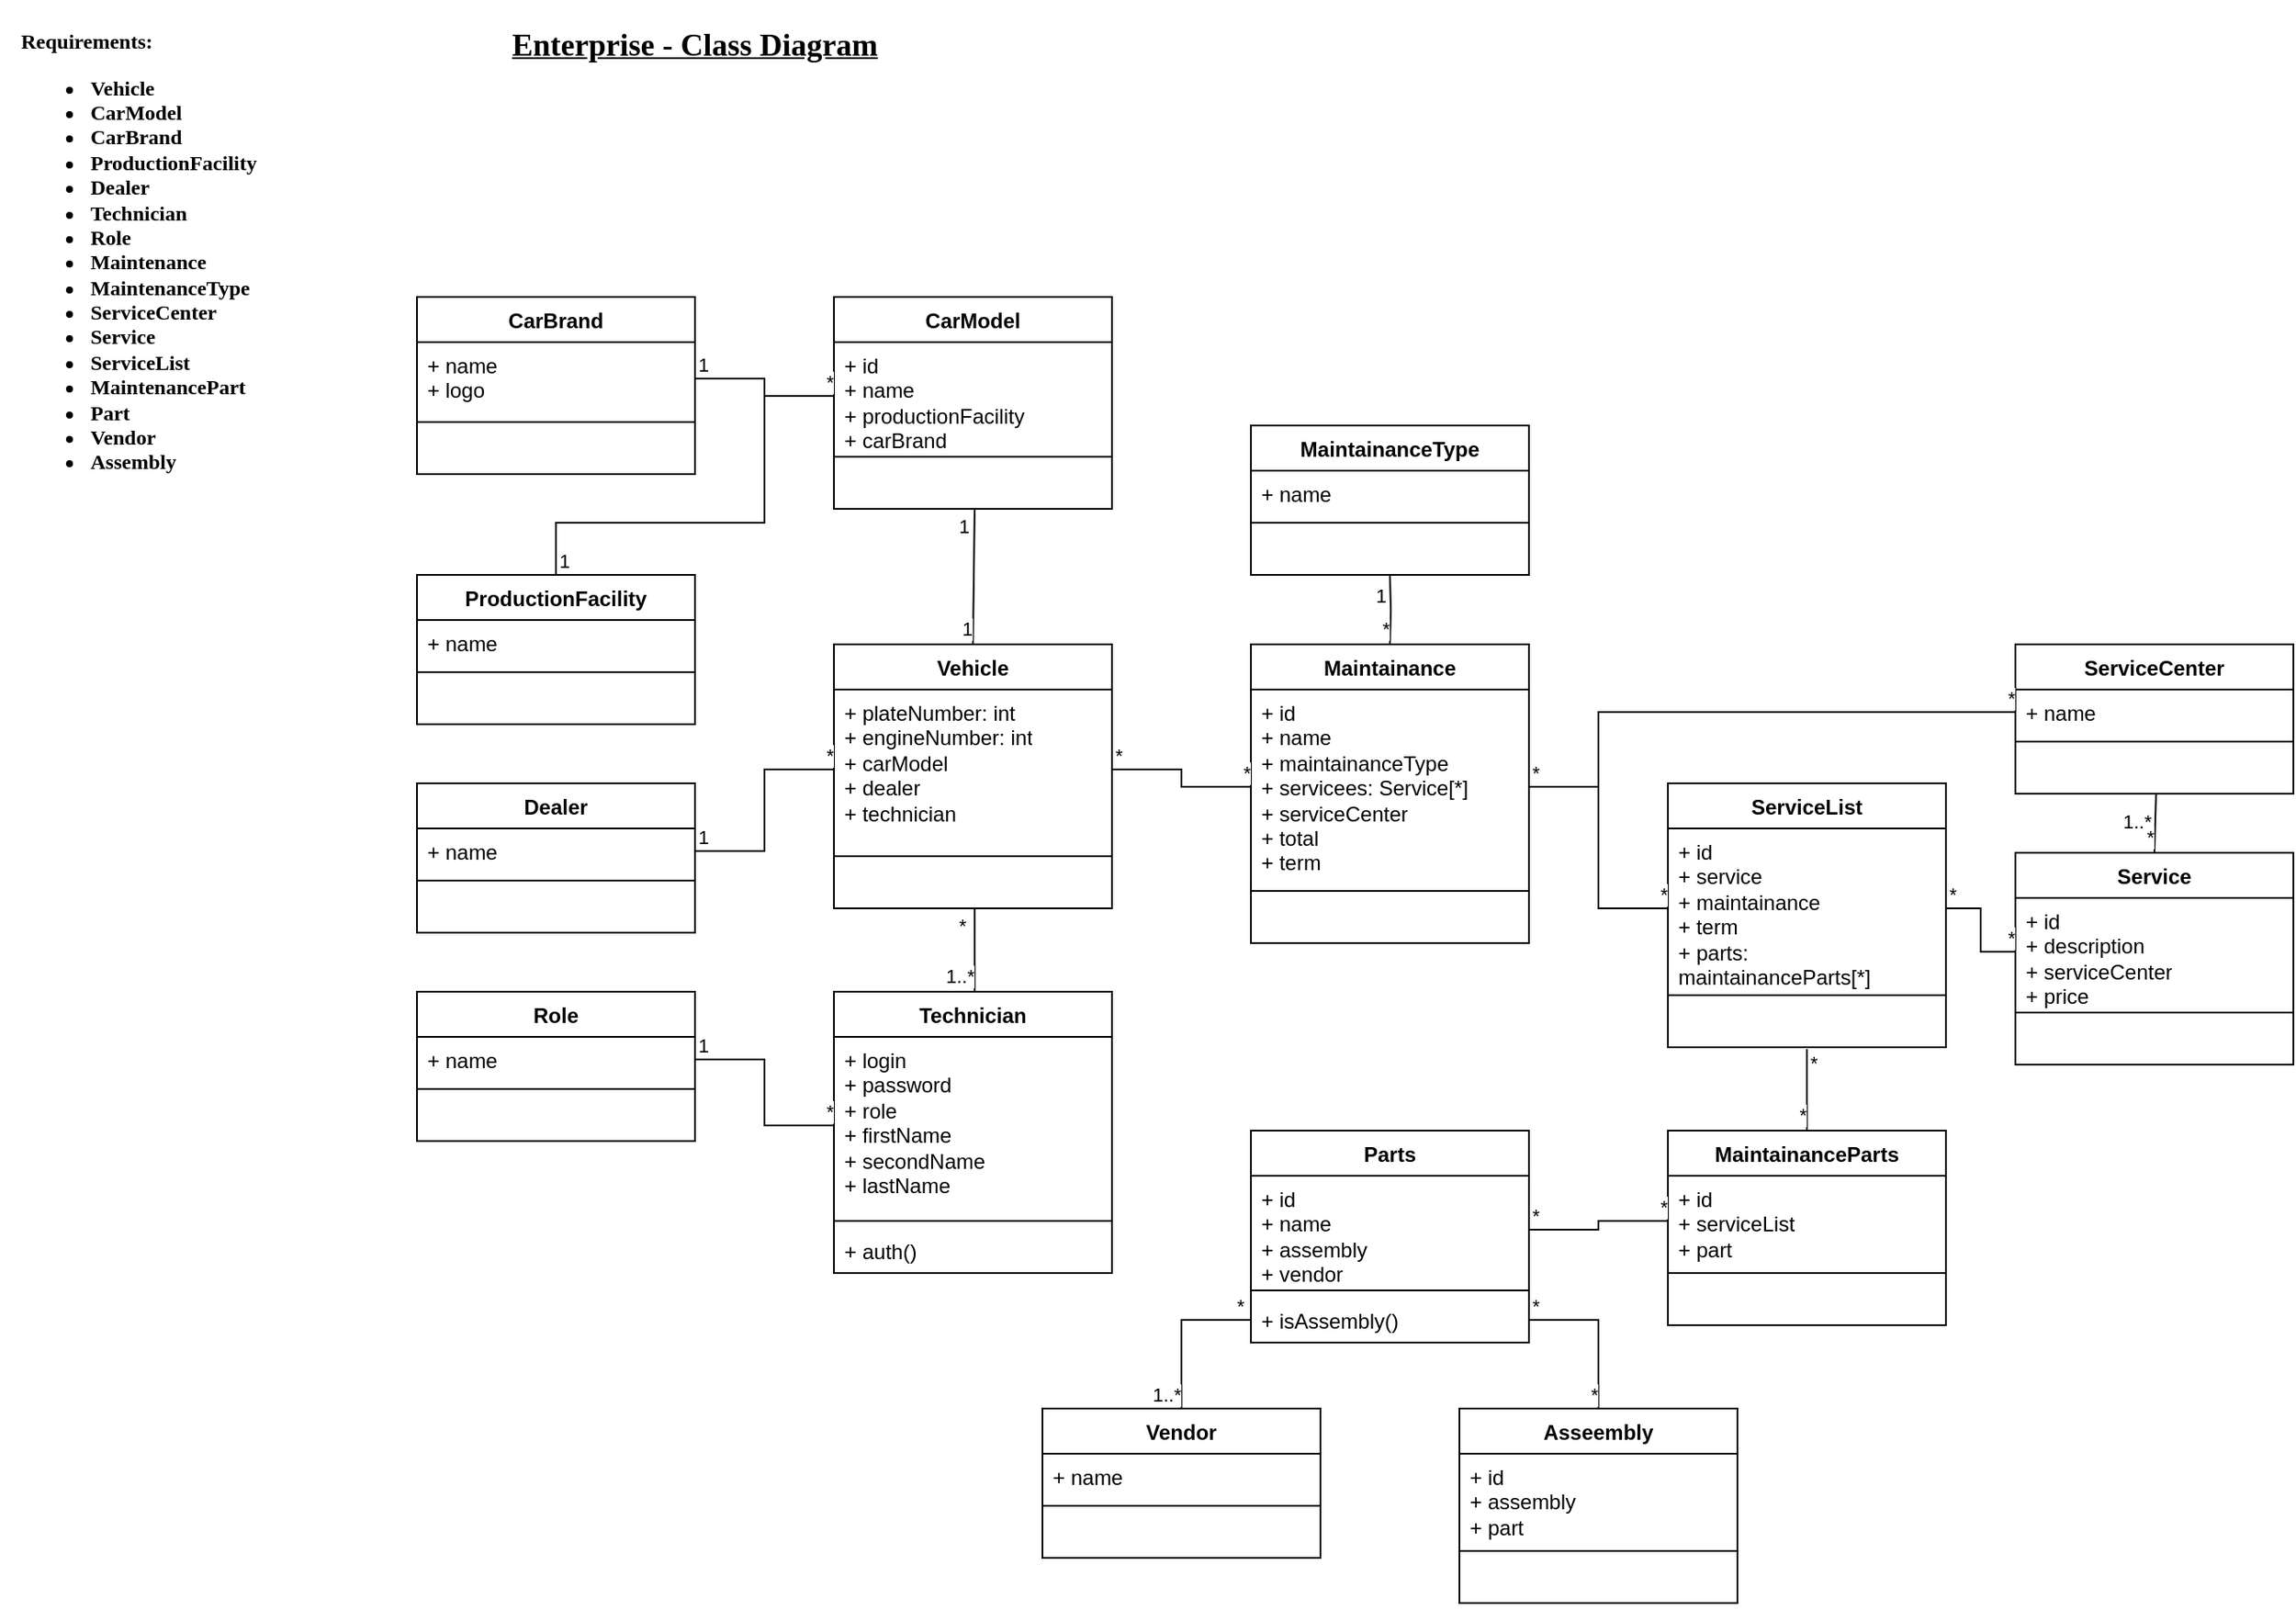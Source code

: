 <mxfile version="21.2.1" type="device">
  <diagram name="Página-1" id="PD-dqCTboaBOGLNbXM6p">
    <mxGraphModel dx="1748" dy="952" grid="1" gridSize="10" guides="1" tooltips="1" connect="1" arrows="1" fold="1" page="1" pageScale="1" pageWidth="827" pageHeight="1169" background="#ffffff" math="0" shadow="0">
      <root>
        <mxCell id="0" />
        <mxCell id="1" parent="0" />
        <mxCell id="Njfi5AEuH5FmnuzywhuC-1" value="&lt;div style=&quot;text-align: justify;&quot;&gt;&lt;div&gt;Requirements:&lt;/div&gt;&lt;ul&gt;&lt;li&gt;Vehicle&lt;/li&gt;&lt;li&gt;CarModel&lt;/li&gt;&lt;li&gt;CarBrand&lt;/li&gt;&lt;li&gt;ProductionFacility&lt;/li&gt;&lt;li&gt;Dealer&lt;/li&gt;&lt;li&gt;Technician&lt;/li&gt;&lt;li&gt;Role&lt;/li&gt;&lt;li&gt;Maintenance&lt;/li&gt;&lt;li&gt;MaintenanceType&lt;/li&gt;&lt;li&gt;ServiceCenter&lt;/li&gt;&lt;li&gt;Service&lt;/li&gt;&lt;li&gt;ServiceList&lt;/li&gt;&lt;li&gt;MaintenancePart&lt;/li&gt;&lt;li&gt;Part&lt;/li&gt;&lt;li&gt;Vendor&lt;/li&gt;&lt;li&gt;Assembly&lt;/li&gt;&lt;/ul&gt;&lt;/div&gt;" style="text;html=1;strokeColor=none;fillColor=none;align=center;verticalAlign=middle;whiteSpace=wrap;rounded=0;fontFamily=Coming Soon;fontSource=https%3A%2F%2Ffonts.googleapis.com%2Fcss%3Ffamily%3DComing%2BSoon;fontStyle=1" parent="1" vertex="1">
          <mxGeometry x="40" y="40" width="160" height="280" as="geometry" />
        </mxCell>
        <mxCell id="Njfi5AEuH5FmnuzywhuC-2" value="&lt;h2&gt;&lt;font data-font-src=&quot;https://fonts.googleapis.com/css?family=Coming+Soon&quot; face=&quot;Coming Soon&quot;&gt;&lt;u&gt;Enterprise - Class Diagram&lt;/u&gt;&lt;/font&gt;&lt;/h2&gt;" style="text;html=1;strokeColor=none;fillColor=none;align=center;verticalAlign=middle;whiteSpace=wrap;rounded=0;" parent="1" vertex="1">
          <mxGeometry x="280" y="40" width="320" height="30" as="geometry" />
        </mxCell>
        <mxCell id="DBJKeSftrEVglySR1o-V-1" value="Vehicle" style="swimlane;fontStyle=1;align=center;verticalAlign=top;childLayout=stackLayout;horizontal=1;startSize=26;horizontalStack=0;resizeParent=1;resizeParentMax=0;resizeLast=0;collapsible=1;marginBottom=0;whiteSpace=wrap;html=1;" vertex="1" parent="1">
          <mxGeometry x="520" y="400" width="160" height="152" as="geometry" />
        </mxCell>
        <mxCell id="DBJKeSftrEVglySR1o-V-2" value="+ plateNumber: int&lt;br&gt;+ engineNumber: int&lt;br&gt;+ carModel&lt;br&gt;+ dealer&lt;br&gt;+ technician" style="text;strokeColor=none;fillColor=none;align=left;verticalAlign=top;spacingLeft=4;spacingRight=4;overflow=hidden;rotatable=0;points=[[0,0.5],[1,0.5]];portConstraint=eastwest;whiteSpace=wrap;html=1;" vertex="1" parent="DBJKeSftrEVglySR1o-V-1">
          <mxGeometry y="26" width="160" height="92" as="geometry" />
        </mxCell>
        <mxCell id="DBJKeSftrEVglySR1o-V-3" value="" style="line;strokeWidth=1;fillColor=none;align=left;verticalAlign=middle;spacingTop=-1;spacingLeft=3;spacingRight=3;rotatable=0;labelPosition=right;points=[];portConstraint=eastwest;strokeColor=inherit;" vertex="1" parent="DBJKeSftrEVglySR1o-V-1">
          <mxGeometry y="118" width="160" height="8" as="geometry" />
        </mxCell>
        <mxCell id="DBJKeSftrEVglySR1o-V-4" value="&amp;nbsp;" style="text;strokeColor=none;fillColor=none;align=left;verticalAlign=top;spacingLeft=4;spacingRight=4;overflow=hidden;rotatable=0;points=[[0,0.5],[1,0.5]];portConstraint=eastwest;whiteSpace=wrap;html=1;" vertex="1" parent="DBJKeSftrEVglySR1o-V-1">
          <mxGeometry y="126" width="160" height="26" as="geometry" />
        </mxCell>
        <mxCell id="DBJKeSftrEVglySR1o-V-5" value="CarModel" style="swimlane;fontStyle=1;align=center;verticalAlign=top;childLayout=stackLayout;horizontal=1;startSize=26;horizontalStack=0;resizeParent=1;resizeParentMax=0;resizeLast=0;collapsible=1;marginBottom=0;whiteSpace=wrap;html=1;" vertex="1" parent="1">
          <mxGeometry x="520" y="200" width="160" height="122" as="geometry" />
        </mxCell>
        <mxCell id="DBJKeSftrEVglySR1o-V-6" value="+ id&lt;br&gt;+ name&lt;br&gt;+ productionFacility&lt;br&gt;+ carBrand" style="text;strokeColor=none;fillColor=none;align=left;verticalAlign=top;spacingLeft=4;spacingRight=4;overflow=hidden;rotatable=0;points=[[0,0.5],[1,0.5]];portConstraint=eastwest;whiteSpace=wrap;html=1;" vertex="1" parent="DBJKeSftrEVglySR1o-V-5">
          <mxGeometry y="26" width="160" height="62" as="geometry" />
        </mxCell>
        <mxCell id="DBJKeSftrEVglySR1o-V-7" value="" style="line;strokeWidth=1;fillColor=none;align=left;verticalAlign=middle;spacingTop=-1;spacingLeft=3;spacingRight=3;rotatable=0;labelPosition=right;points=[];portConstraint=eastwest;strokeColor=inherit;" vertex="1" parent="DBJKeSftrEVglySR1o-V-5">
          <mxGeometry y="88" width="160" height="8" as="geometry" />
        </mxCell>
        <mxCell id="DBJKeSftrEVglySR1o-V-8" value="&amp;nbsp;" style="text;strokeColor=none;fillColor=none;align=left;verticalAlign=top;spacingLeft=4;spacingRight=4;overflow=hidden;rotatable=0;points=[[0,0.5],[1,0.5]];portConstraint=eastwest;whiteSpace=wrap;html=1;" vertex="1" parent="DBJKeSftrEVglySR1o-V-5">
          <mxGeometry y="96" width="160" height="26" as="geometry" />
        </mxCell>
        <mxCell id="DBJKeSftrEVglySR1o-V-9" value="CarBrand" style="swimlane;fontStyle=1;align=center;verticalAlign=top;childLayout=stackLayout;horizontal=1;startSize=26;horizontalStack=0;resizeParent=1;resizeParentMax=0;resizeLast=0;collapsible=1;marginBottom=0;whiteSpace=wrap;html=1;" vertex="1" parent="1">
          <mxGeometry x="280" y="200" width="160" height="102" as="geometry" />
        </mxCell>
        <mxCell id="DBJKeSftrEVglySR1o-V-10" value="+ name&lt;br&gt;+ logo" style="text;strokeColor=none;fillColor=none;align=left;verticalAlign=top;spacingLeft=4;spacingRight=4;overflow=hidden;rotatable=0;points=[[0,0.5],[1,0.5]];portConstraint=eastwest;whiteSpace=wrap;html=1;" vertex="1" parent="DBJKeSftrEVglySR1o-V-9">
          <mxGeometry y="26" width="160" height="42" as="geometry" />
        </mxCell>
        <mxCell id="DBJKeSftrEVglySR1o-V-11" value="" style="line;strokeWidth=1;fillColor=none;align=left;verticalAlign=middle;spacingTop=-1;spacingLeft=3;spacingRight=3;rotatable=0;labelPosition=right;points=[];portConstraint=eastwest;strokeColor=inherit;" vertex="1" parent="DBJKeSftrEVglySR1o-V-9">
          <mxGeometry y="68" width="160" height="8" as="geometry" />
        </mxCell>
        <mxCell id="DBJKeSftrEVglySR1o-V-12" value="&amp;nbsp;" style="text;strokeColor=none;fillColor=none;align=left;verticalAlign=top;spacingLeft=4;spacingRight=4;overflow=hidden;rotatable=0;points=[[0,0.5],[1,0.5]];portConstraint=eastwest;whiteSpace=wrap;html=1;" vertex="1" parent="DBJKeSftrEVglySR1o-V-9">
          <mxGeometry y="76" width="160" height="26" as="geometry" />
        </mxCell>
        <mxCell id="DBJKeSftrEVglySR1o-V-16" value="ProductionFacility" style="swimlane;fontStyle=1;align=center;verticalAlign=top;childLayout=stackLayout;horizontal=1;startSize=26;horizontalStack=0;resizeParent=1;resizeParentMax=0;resizeLast=0;collapsible=1;marginBottom=0;whiteSpace=wrap;html=1;" vertex="1" parent="1">
          <mxGeometry x="280" y="360" width="160" height="86" as="geometry" />
        </mxCell>
        <mxCell id="DBJKeSftrEVglySR1o-V-17" value="+ name" style="text;strokeColor=none;fillColor=none;align=left;verticalAlign=top;spacingLeft=4;spacingRight=4;overflow=hidden;rotatable=0;points=[[0,0.5],[1,0.5]];portConstraint=eastwest;whiteSpace=wrap;html=1;" vertex="1" parent="DBJKeSftrEVglySR1o-V-16">
          <mxGeometry y="26" width="160" height="26" as="geometry" />
        </mxCell>
        <mxCell id="DBJKeSftrEVglySR1o-V-18" value="" style="line;strokeWidth=1;fillColor=none;align=left;verticalAlign=middle;spacingTop=-1;spacingLeft=3;spacingRight=3;rotatable=0;labelPosition=right;points=[];portConstraint=eastwest;strokeColor=inherit;" vertex="1" parent="DBJKeSftrEVglySR1o-V-16">
          <mxGeometry y="52" width="160" height="8" as="geometry" />
        </mxCell>
        <mxCell id="DBJKeSftrEVglySR1o-V-19" value="&amp;nbsp;" style="text;strokeColor=none;fillColor=none;align=left;verticalAlign=top;spacingLeft=4;spacingRight=4;overflow=hidden;rotatable=0;points=[[0,0.5],[1,0.5]];portConstraint=eastwest;whiteSpace=wrap;html=1;" vertex="1" parent="DBJKeSftrEVglySR1o-V-16">
          <mxGeometry y="60" width="160" height="26" as="geometry" />
        </mxCell>
        <mxCell id="DBJKeSftrEVglySR1o-V-21" value="" style="endArrow=none;html=1;edgeStyle=orthogonalEdgeStyle;rounded=0;exitX=0.5;exitY=0;exitDx=0;exitDy=0;entryX=0;entryY=0.5;entryDx=0;entryDy=0;" edge="1" parent="1" source="DBJKeSftrEVglySR1o-V-16" target="DBJKeSftrEVglySR1o-V-6">
          <mxGeometry relative="1" as="geometry">
            <mxPoint x="410" y="370" as="sourcePoint" />
            <mxPoint x="570" y="370" as="targetPoint" />
            <Array as="points">
              <mxPoint x="360" y="330" />
              <mxPoint x="480" y="330" />
              <mxPoint x="480" y="257" />
            </Array>
          </mxGeometry>
        </mxCell>
        <mxCell id="DBJKeSftrEVglySR1o-V-22" value="1" style="edgeLabel;resizable=0;html=1;align=left;verticalAlign=bottom;" connectable="0" vertex="1" parent="DBJKeSftrEVglySR1o-V-21">
          <mxGeometry x="-1" relative="1" as="geometry" />
        </mxCell>
        <mxCell id="DBJKeSftrEVglySR1o-V-23" value="*" style="edgeLabel;resizable=0;html=1;align=right;verticalAlign=bottom;" connectable="0" vertex="1" parent="DBJKeSftrEVglySR1o-V-21">
          <mxGeometry x="1" relative="1" as="geometry" />
        </mxCell>
        <mxCell id="DBJKeSftrEVglySR1o-V-24" value="" style="endArrow=none;html=1;edgeStyle=orthogonalEdgeStyle;rounded=0;exitX=1;exitY=0.5;exitDx=0;exitDy=0;entryX=0;entryY=0.5;entryDx=0;entryDy=0;" edge="1" parent="1" source="DBJKeSftrEVglySR1o-V-10" target="DBJKeSftrEVglySR1o-V-6">
          <mxGeometry relative="1" as="geometry">
            <mxPoint x="410" y="370" as="sourcePoint" />
            <mxPoint x="570" y="370" as="targetPoint" />
          </mxGeometry>
        </mxCell>
        <mxCell id="DBJKeSftrEVglySR1o-V-25" value="1" style="edgeLabel;resizable=0;html=1;align=left;verticalAlign=bottom;" connectable="0" vertex="1" parent="DBJKeSftrEVglySR1o-V-24">
          <mxGeometry x="-1" relative="1" as="geometry" />
        </mxCell>
        <mxCell id="DBJKeSftrEVglySR1o-V-26" value="*" style="edgeLabel;resizable=0;html=1;align=right;verticalAlign=bottom;" connectable="0" vertex="1" parent="DBJKeSftrEVglySR1o-V-24">
          <mxGeometry x="1" relative="1" as="geometry" />
        </mxCell>
        <mxCell id="DBJKeSftrEVglySR1o-V-28" value="" style="endArrow=none;html=1;rounded=0;entryX=0.5;entryY=0;entryDx=0;entryDy=0;exitX=0.506;exitY=1;exitDx=0;exitDy=0;exitPerimeter=0;" edge="1" parent="1" source="DBJKeSftrEVglySR1o-V-8" target="DBJKeSftrEVglySR1o-V-1">
          <mxGeometry relative="1" as="geometry">
            <mxPoint x="410" y="370" as="sourcePoint" />
            <mxPoint x="570" y="370" as="targetPoint" />
          </mxGeometry>
        </mxCell>
        <mxCell id="DBJKeSftrEVglySR1o-V-29" value="1" style="edgeLabel;resizable=0;html=1;align=left;verticalAlign=bottom;" connectable="0" vertex="1" parent="DBJKeSftrEVglySR1o-V-28">
          <mxGeometry x="-1" relative="1" as="geometry">
            <mxPoint x="-11" y="18" as="offset" />
          </mxGeometry>
        </mxCell>
        <mxCell id="DBJKeSftrEVglySR1o-V-30" value="1" style="edgeLabel;resizable=0;html=1;align=right;verticalAlign=bottom;" connectable="0" vertex="1" parent="DBJKeSftrEVglySR1o-V-28">
          <mxGeometry x="1" relative="1" as="geometry" />
        </mxCell>
        <mxCell id="DBJKeSftrEVglySR1o-V-31" value="Dealer" style="swimlane;fontStyle=1;align=center;verticalAlign=top;childLayout=stackLayout;horizontal=1;startSize=26;horizontalStack=0;resizeParent=1;resizeParentMax=0;resizeLast=0;collapsible=1;marginBottom=0;whiteSpace=wrap;html=1;" vertex="1" parent="1">
          <mxGeometry x="280" y="480" width="160" height="86" as="geometry" />
        </mxCell>
        <mxCell id="DBJKeSftrEVglySR1o-V-32" value="+ name" style="text;strokeColor=none;fillColor=none;align=left;verticalAlign=top;spacingLeft=4;spacingRight=4;overflow=hidden;rotatable=0;points=[[0,0.5],[1,0.5]];portConstraint=eastwest;whiteSpace=wrap;html=1;" vertex="1" parent="DBJKeSftrEVglySR1o-V-31">
          <mxGeometry y="26" width="160" height="26" as="geometry" />
        </mxCell>
        <mxCell id="DBJKeSftrEVglySR1o-V-33" value="" style="line;strokeWidth=1;fillColor=none;align=left;verticalAlign=middle;spacingTop=-1;spacingLeft=3;spacingRight=3;rotatable=0;labelPosition=right;points=[];portConstraint=eastwest;strokeColor=inherit;" vertex="1" parent="DBJKeSftrEVglySR1o-V-31">
          <mxGeometry y="52" width="160" height="8" as="geometry" />
        </mxCell>
        <mxCell id="DBJKeSftrEVglySR1o-V-34" value="&amp;nbsp;" style="text;strokeColor=none;fillColor=none;align=left;verticalAlign=top;spacingLeft=4;spacingRight=4;overflow=hidden;rotatable=0;points=[[0,0.5],[1,0.5]];portConstraint=eastwest;whiteSpace=wrap;html=1;" vertex="1" parent="DBJKeSftrEVglySR1o-V-31">
          <mxGeometry y="60" width="160" height="26" as="geometry" />
        </mxCell>
        <mxCell id="DBJKeSftrEVglySR1o-V-35" value="" style="endArrow=none;html=1;edgeStyle=orthogonalEdgeStyle;rounded=0;exitX=1;exitY=0.5;exitDx=0;exitDy=0;entryX=0;entryY=0.5;entryDx=0;entryDy=0;" edge="1" parent="1" source="DBJKeSftrEVglySR1o-V-32" target="DBJKeSftrEVglySR1o-V-2">
          <mxGeometry relative="1" as="geometry">
            <mxPoint x="410" y="370" as="sourcePoint" />
            <mxPoint x="570" y="370" as="targetPoint" />
          </mxGeometry>
        </mxCell>
        <mxCell id="DBJKeSftrEVglySR1o-V-36" value="1" style="edgeLabel;resizable=0;html=1;align=left;verticalAlign=bottom;" connectable="0" vertex="1" parent="DBJKeSftrEVglySR1o-V-35">
          <mxGeometry x="-1" relative="1" as="geometry" />
        </mxCell>
        <mxCell id="DBJKeSftrEVglySR1o-V-37" value="*" style="edgeLabel;resizable=0;html=1;align=right;verticalAlign=bottom;" connectable="0" vertex="1" parent="DBJKeSftrEVglySR1o-V-35">
          <mxGeometry x="1" relative="1" as="geometry" />
        </mxCell>
        <mxCell id="DBJKeSftrEVglySR1o-V-38" value="Technician" style="swimlane;fontStyle=1;align=center;verticalAlign=top;childLayout=stackLayout;horizontal=1;startSize=26;horizontalStack=0;resizeParent=1;resizeParentMax=0;resizeLast=0;collapsible=1;marginBottom=0;whiteSpace=wrap;html=1;" vertex="1" parent="1">
          <mxGeometry x="520" y="600" width="160" height="162" as="geometry" />
        </mxCell>
        <mxCell id="DBJKeSftrEVglySR1o-V-39" value="+ login&lt;br&gt;+ password&lt;br&gt;+ role&lt;br&gt;+ firstName&lt;br&gt;+ secondName&lt;br&gt;+ lastName" style="text;strokeColor=none;fillColor=none;align=left;verticalAlign=top;spacingLeft=4;spacingRight=4;overflow=hidden;rotatable=0;points=[[0,0.5],[1,0.5]];portConstraint=eastwest;whiteSpace=wrap;html=1;" vertex="1" parent="DBJKeSftrEVglySR1o-V-38">
          <mxGeometry y="26" width="160" height="102" as="geometry" />
        </mxCell>
        <mxCell id="DBJKeSftrEVglySR1o-V-40" value="" style="line;strokeWidth=1;fillColor=none;align=left;verticalAlign=middle;spacingTop=-1;spacingLeft=3;spacingRight=3;rotatable=0;labelPosition=right;points=[];portConstraint=eastwest;strokeColor=inherit;" vertex="1" parent="DBJKeSftrEVglySR1o-V-38">
          <mxGeometry y="128" width="160" height="8" as="geometry" />
        </mxCell>
        <mxCell id="DBJKeSftrEVglySR1o-V-41" value="+ auth()" style="text;strokeColor=none;fillColor=none;align=left;verticalAlign=top;spacingLeft=4;spacingRight=4;overflow=hidden;rotatable=0;points=[[0,0.5],[1,0.5]];portConstraint=eastwest;whiteSpace=wrap;html=1;" vertex="1" parent="DBJKeSftrEVglySR1o-V-38">
          <mxGeometry y="136" width="160" height="26" as="geometry" />
        </mxCell>
        <mxCell id="DBJKeSftrEVglySR1o-V-42" value="" style="endArrow=none;html=1;edgeStyle=orthogonalEdgeStyle;rounded=0;exitX=0.506;exitY=1;exitDx=0;exitDy=0;exitPerimeter=0;" edge="1" parent="1" source="DBJKeSftrEVglySR1o-V-4">
          <mxGeometry relative="1" as="geometry">
            <mxPoint x="410" y="770" as="sourcePoint" />
            <mxPoint x="601" y="600" as="targetPoint" />
          </mxGeometry>
        </mxCell>
        <mxCell id="DBJKeSftrEVglySR1o-V-43" value="*" style="edgeLabel;resizable=0;html=1;align=left;verticalAlign=bottom;" connectable="0" vertex="1" parent="DBJKeSftrEVglySR1o-V-42">
          <mxGeometry x="-1" relative="1" as="geometry">
            <mxPoint x="-11" y="18" as="offset" />
          </mxGeometry>
        </mxCell>
        <mxCell id="DBJKeSftrEVglySR1o-V-44" value="1..*" style="edgeLabel;resizable=0;html=1;align=right;verticalAlign=bottom;" connectable="0" vertex="1" parent="DBJKeSftrEVglySR1o-V-42">
          <mxGeometry x="1" relative="1" as="geometry" />
        </mxCell>
        <mxCell id="DBJKeSftrEVglySR1o-V-45" value="Role" style="swimlane;fontStyle=1;align=center;verticalAlign=top;childLayout=stackLayout;horizontal=1;startSize=26;horizontalStack=0;resizeParent=1;resizeParentMax=0;resizeLast=0;collapsible=1;marginBottom=0;whiteSpace=wrap;html=1;" vertex="1" parent="1">
          <mxGeometry x="280" y="600" width="160" height="86" as="geometry" />
        </mxCell>
        <mxCell id="DBJKeSftrEVglySR1o-V-46" value="+ name" style="text;strokeColor=none;fillColor=none;align=left;verticalAlign=top;spacingLeft=4;spacingRight=4;overflow=hidden;rotatable=0;points=[[0,0.5],[1,0.5]];portConstraint=eastwest;whiteSpace=wrap;html=1;" vertex="1" parent="DBJKeSftrEVglySR1o-V-45">
          <mxGeometry y="26" width="160" height="26" as="geometry" />
        </mxCell>
        <mxCell id="DBJKeSftrEVglySR1o-V-47" value="" style="line;strokeWidth=1;fillColor=none;align=left;verticalAlign=middle;spacingTop=-1;spacingLeft=3;spacingRight=3;rotatable=0;labelPosition=right;points=[];portConstraint=eastwest;strokeColor=inherit;" vertex="1" parent="DBJKeSftrEVglySR1o-V-45">
          <mxGeometry y="52" width="160" height="8" as="geometry" />
        </mxCell>
        <mxCell id="DBJKeSftrEVglySR1o-V-48" value="&amp;nbsp;" style="text;strokeColor=none;fillColor=none;align=left;verticalAlign=top;spacingLeft=4;spacingRight=4;overflow=hidden;rotatable=0;points=[[0,0.5],[1,0.5]];portConstraint=eastwest;whiteSpace=wrap;html=1;" vertex="1" parent="DBJKeSftrEVglySR1o-V-45">
          <mxGeometry y="60" width="160" height="26" as="geometry" />
        </mxCell>
        <mxCell id="DBJKeSftrEVglySR1o-V-49" value="" style="endArrow=none;html=1;edgeStyle=orthogonalEdgeStyle;rounded=0;exitX=1;exitY=0.5;exitDx=0;exitDy=0;entryX=0;entryY=0.5;entryDx=0;entryDy=0;" edge="1" parent="1" source="DBJKeSftrEVglySR1o-V-46" target="DBJKeSftrEVglySR1o-V-39">
          <mxGeometry relative="1" as="geometry">
            <mxPoint x="410" y="770" as="sourcePoint" />
            <mxPoint x="570" y="770" as="targetPoint" />
          </mxGeometry>
        </mxCell>
        <mxCell id="DBJKeSftrEVglySR1o-V-50" value="1" style="edgeLabel;resizable=0;html=1;align=left;verticalAlign=bottom;" connectable="0" vertex="1" parent="DBJKeSftrEVglySR1o-V-49">
          <mxGeometry x="-1" relative="1" as="geometry" />
        </mxCell>
        <mxCell id="DBJKeSftrEVglySR1o-V-51" value="*" style="edgeLabel;resizable=0;html=1;align=right;verticalAlign=bottom;" connectable="0" vertex="1" parent="DBJKeSftrEVglySR1o-V-49">
          <mxGeometry x="1" relative="1" as="geometry" />
        </mxCell>
        <mxCell id="DBJKeSftrEVglySR1o-V-52" value="Maintainance" style="swimlane;fontStyle=1;align=center;verticalAlign=top;childLayout=stackLayout;horizontal=1;startSize=26;horizontalStack=0;resizeParent=1;resizeParentMax=0;resizeLast=0;collapsible=1;marginBottom=0;whiteSpace=wrap;html=1;" vertex="1" parent="1">
          <mxGeometry x="760" y="400" width="160" height="172" as="geometry" />
        </mxCell>
        <mxCell id="DBJKeSftrEVglySR1o-V-53" value="+ id&lt;br&gt;+ name&lt;br&gt;+ maintainanceType&lt;br&gt;+ servicees: Service[*]&lt;br&gt;+ serviceCenter&lt;br&gt;+ total&lt;br&gt;+ term" style="text;strokeColor=none;fillColor=none;align=left;verticalAlign=top;spacingLeft=4;spacingRight=4;overflow=hidden;rotatable=0;points=[[0,0.5],[1,0.5]];portConstraint=eastwest;whiteSpace=wrap;html=1;" vertex="1" parent="DBJKeSftrEVglySR1o-V-52">
          <mxGeometry y="26" width="160" height="112" as="geometry" />
        </mxCell>
        <mxCell id="DBJKeSftrEVglySR1o-V-54" value="" style="line;strokeWidth=1;fillColor=none;align=left;verticalAlign=middle;spacingTop=-1;spacingLeft=3;spacingRight=3;rotatable=0;labelPosition=right;points=[];portConstraint=eastwest;strokeColor=inherit;" vertex="1" parent="DBJKeSftrEVglySR1o-V-52">
          <mxGeometry y="138" width="160" height="8" as="geometry" />
        </mxCell>
        <mxCell id="DBJKeSftrEVglySR1o-V-55" value="&amp;nbsp;" style="text;strokeColor=none;fillColor=none;align=left;verticalAlign=top;spacingLeft=4;spacingRight=4;overflow=hidden;rotatable=0;points=[[0,0.5],[1,0.5]];portConstraint=eastwest;whiteSpace=wrap;html=1;" vertex="1" parent="DBJKeSftrEVglySR1o-V-52">
          <mxGeometry y="146" width="160" height="26" as="geometry" />
        </mxCell>
        <mxCell id="DBJKeSftrEVglySR1o-V-56" value="MaintainanceType" style="swimlane;fontStyle=1;align=center;verticalAlign=top;childLayout=stackLayout;horizontal=1;startSize=26;horizontalStack=0;resizeParent=1;resizeParentMax=0;resizeLast=0;collapsible=1;marginBottom=0;whiteSpace=wrap;html=1;" vertex="1" parent="1">
          <mxGeometry x="760" y="274" width="160" height="86" as="geometry" />
        </mxCell>
        <mxCell id="DBJKeSftrEVglySR1o-V-57" value="+ name" style="text;strokeColor=none;fillColor=none;align=left;verticalAlign=top;spacingLeft=4;spacingRight=4;overflow=hidden;rotatable=0;points=[[0,0.5],[1,0.5]];portConstraint=eastwest;whiteSpace=wrap;html=1;" vertex="1" parent="DBJKeSftrEVglySR1o-V-56">
          <mxGeometry y="26" width="160" height="26" as="geometry" />
        </mxCell>
        <mxCell id="DBJKeSftrEVglySR1o-V-58" value="" style="line;strokeWidth=1;fillColor=none;align=left;verticalAlign=middle;spacingTop=-1;spacingLeft=3;spacingRight=3;rotatable=0;labelPosition=right;points=[];portConstraint=eastwest;strokeColor=inherit;" vertex="1" parent="DBJKeSftrEVglySR1o-V-56">
          <mxGeometry y="52" width="160" height="8" as="geometry" />
        </mxCell>
        <mxCell id="DBJKeSftrEVglySR1o-V-59" value="&amp;nbsp;" style="text;strokeColor=none;fillColor=none;align=left;verticalAlign=top;spacingLeft=4;spacingRight=4;overflow=hidden;rotatable=0;points=[[0,0.5],[1,0.5]];portConstraint=eastwest;whiteSpace=wrap;html=1;" vertex="1" parent="DBJKeSftrEVglySR1o-V-56">
          <mxGeometry y="60" width="160" height="26" as="geometry" />
        </mxCell>
        <mxCell id="DBJKeSftrEVglySR1o-V-60" value="" style="endArrow=none;html=1;edgeStyle=orthogonalEdgeStyle;rounded=0;entryX=0.5;entryY=0;entryDx=0;entryDy=0;" edge="1" parent="1" target="DBJKeSftrEVglySR1o-V-52">
          <mxGeometry relative="1" as="geometry">
            <mxPoint x="840" y="360" as="sourcePoint" />
            <mxPoint x="630" y="470" as="targetPoint" />
          </mxGeometry>
        </mxCell>
        <mxCell id="DBJKeSftrEVglySR1o-V-61" value="1" style="edgeLabel;resizable=0;html=1;align=left;verticalAlign=bottom;" connectable="0" vertex="1" parent="DBJKeSftrEVglySR1o-V-60">
          <mxGeometry x="-1" relative="1" as="geometry">
            <mxPoint x="-10" y="20" as="offset" />
          </mxGeometry>
        </mxCell>
        <mxCell id="DBJKeSftrEVglySR1o-V-62" value="*" style="edgeLabel;resizable=0;html=1;align=right;verticalAlign=bottom;" connectable="0" vertex="1" parent="DBJKeSftrEVglySR1o-V-60">
          <mxGeometry x="1" relative="1" as="geometry" />
        </mxCell>
        <mxCell id="DBJKeSftrEVglySR1o-V-63" value="" style="endArrow=none;html=1;edgeStyle=orthogonalEdgeStyle;rounded=0;exitX=1;exitY=0.5;exitDx=0;exitDy=0;entryX=0;entryY=0.5;entryDx=0;entryDy=0;" edge="1" parent="1" source="DBJKeSftrEVglySR1o-V-2" target="DBJKeSftrEVglySR1o-V-53">
          <mxGeometry relative="1" as="geometry">
            <mxPoint x="470" y="470" as="sourcePoint" />
            <mxPoint x="630" y="470" as="targetPoint" />
          </mxGeometry>
        </mxCell>
        <mxCell id="DBJKeSftrEVglySR1o-V-64" value="*" style="edgeLabel;resizable=0;html=1;align=left;verticalAlign=bottom;" connectable="0" vertex="1" parent="DBJKeSftrEVglySR1o-V-63">
          <mxGeometry x="-1" relative="1" as="geometry" />
        </mxCell>
        <mxCell id="DBJKeSftrEVglySR1o-V-65" value="*" style="edgeLabel;resizable=0;html=1;align=right;verticalAlign=bottom;" connectable="0" vertex="1" parent="DBJKeSftrEVglySR1o-V-63">
          <mxGeometry x="1" relative="1" as="geometry" />
        </mxCell>
        <mxCell id="DBJKeSftrEVglySR1o-V-66" value="ServiceList" style="swimlane;fontStyle=1;align=center;verticalAlign=top;childLayout=stackLayout;horizontal=1;startSize=26;horizontalStack=0;resizeParent=1;resizeParentMax=0;resizeLast=0;collapsible=1;marginBottom=0;whiteSpace=wrap;html=1;" vertex="1" parent="1">
          <mxGeometry x="1000" y="480" width="160" height="152" as="geometry" />
        </mxCell>
        <mxCell id="DBJKeSftrEVglySR1o-V-67" value="+ id&lt;br&gt;+ service&lt;br&gt;+ maintainance&lt;br&gt;+ term&lt;br&gt;+ parts: maintainanceParts[*]" style="text;strokeColor=none;fillColor=none;align=left;verticalAlign=top;spacingLeft=4;spacingRight=4;overflow=hidden;rotatable=0;points=[[0,0.5],[1,0.5]];portConstraint=eastwest;whiteSpace=wrap;html=1;" vertex="1" parent="DBJKeSftrEVglySR1o-V-66">
          <mxGeometry y="26" width="160" height="92" as="geometry" />
        </mxCell>
        <mxCell id="DBJKeSftrEVglySR1o-V-68" value="" style="line;strokeWidth=1;fillColor=none;align=left;verticalAlign=middle;spacingTop=-1;spacingLeft=3;spacingRight=3;rotatable=0;labelPosition=right;points=[];portConstraint=eastwest;strokeColor=inherit;" vertex="1" parent="DBJKeSftrEVglySR1o-V-66">
          <mxGeometry y="118" width="160" height="8" as="geometry" />
        </mxCell>
        <mxCell id="DBJKeSftrEVglySR1o-V-69" value="&amp;nbsp;" style="text;strokeColor=none;fillColor=none;align=left;verticalAlign=top;spacingLeft=4;spacingRight=4;overflow=hidden;rotatable=0;points=[[0,0.5],[1,0.5]];portConstraint=eastwest;whiteSpace=wrap;html=1;" vertex="1" parent="DBJKeSftrEVglySR1o-V-66">
          <mxGeometry y="126" width="160" height="26" as="geometry" />
        </mxCell>
        <mxCell id="DBJKeSftrEVglySR1o-V-71" value="" style="endArrow=none;html=1;edgeStyle=orthogonalEdgeStyle;rounded=0;exitX=1;exitY=0.5;exitDx=0;exitDy=0;entryX=0;entryY=0.5;entryDx=0;entryDy=0;" edge="1" parent="1" source="DBJKeSftrEVglySR1o-V-53" target="DBJKeSftrEVglySR1o-V-67">
          <mxGeometry relative="1" as="geometry">
            <mxPoint x="950" y="470" as="sourcePoint" />
            <mxPoint x="1110" y="470" as="targetPoint" />
          </mxGeometry>
        </mxCell>
        <mxCell id="DBJKeSftrEVglySR1o-V-72" value="*" style="edgeLabel;resizable=0;html=1;align=left;verticalAlign=bottom;" connectable="0" vertex="1" parent="DBJKeSftrEVglySR1o-V-71">
          <mxGeometry x="-1" relative="1" as="geometry" />
        </mxCell>
        <mxCell id="DBJKeSftrEVglySR1o-V-73" value="*" style="edgeLabel;resizable=0;html=1;align=right;verticalAlign=bottom;" connectable="0" vertex="1" parent="DBJKeSftrEVglySR1o-V-71">
          <mxGeometry x="1" relative="1" as="geometry" />
        </mxCell>
        <mxCell id="DBJKeSftrEVglySR1o-V-74" value="ServiceCenter" style="swimlane;fontStyle=1;align=center;verticalAlign=top;childLayout=stackLayout;horizontal=1;startSize=26;horizontalStack=0;resizeParent=1;resizeParentMax=0;resizeLast=0;collapsible=1;marginBottom=0;whiteSpace=wrap;html=1;" vertex="1" parent="1">
          <mxGeometry x="1200" y="400" width="160" height="86" as="geometry" />
        </mxCell>
        <mxCell id="DBJKeSftrEVglySR1o-V-75" value="+ name" style="text;strokeColor=none;fillColor=none;align=left;verticalAlign=top;spacingLeft=4;spacingRight=4;overflow=hidden;rotatable=0;points=[[0,0.5],[1,0.5]];portConstraint=eastwest;whiteSpace=wrap;html=1;" vertex="1" parent="DBJKeSftrEVglySR1o-V-74">
          <mxGeometry y="26" width="160" height="26" as="geometry" />
        </mxCell>
        <mxCell id="DBJKeSftrEVglySR1o-V-76" value="" style="line;strokeWidth=1;fillColor=none;align=left;verticalAlign=middle;spacingTop=-1;spacingLeft=3;spacingRight=3;rotatable=0;labelPosition=right;points=[];portConstraint=eastwest;strokeColor=inherit;" vertex="1" parent="DBJKeSftrEVglySR1o-V-74">
          <mxGeometry y="52" width="160" height="8" as="geometry" />
        </mxCell>
        <mxCell id="DBJKeSftrEVglySR1o-V-77" value="&amp;nbsp;" style="text;strokeColor=none;fillColor=none;align=left;verticalAlign=top;spacingLeft=4;spacingRight=4;overflow=hidden;rotatable=0;points=[[0,0.5],[1,0.5]];portConstraint=eastwest;whiteSpace=wrap;html=1;" vertex="1" parent="DBJKeSftrEVglySR1o-V-74">
          <mxGeometry y="60" width="160" height="26" as="geometry" />
        </mxCell>
        <mxCell id="DBJKeSftrEVglySR1o-V-78" value="" style="endArrow=none;html=1;edgeStyle=orthogonalEdgeStyle;rounded=0;exitX=1;exitY=0.5;exitDx=0;exitDy=0;entryX=0;entryY=0.5;entryDx=0;entryDy=0;" edge="1" parent="1" source="DBJKeSftrEVglySR1o-V-53" target="DBJKeSftrEVglySR1o-V-75">
          <mxGeometry relative="1" as="geometry">
            <mxPoint x="950" y="470" as="sourcePoint" />
            <mxPoint x="1110" y="470" as="targetPoint" />
            <Array as="points">
              <mxPoint x="960" y="482" />
              <mxPoint x="960" y="439" />
            </Array>
          </mxGeometry>
        </mxCell>
        <mxCell id="DBJKeSftrEVglySR1o-V-79" value="*" style="edgeLabel;resizable=0;html=1;align=left;verticalAlign=bottom;" connectable="0" vertex="1" parent="DBJKeSftrEVglySR1o-V-78">
          <mxGeometry x="-1" relative="1" as="geometry" />
        </mxCell>
        <mxCell id="DBJKeSftrEVglySR1o-V-80" value="*" style="edgeLabel;resizable=0;html=1;align=right;verticalAlign=bottom;" connectable="0" vertex="1" parent="DBJKeSftrEVglySR1o-V-78">
          <mxGeometry x="1" relative="1" as="geometry" />
        </mxCell>
        <mxCell id="DBJKeSftrEVglySR1o-V-81" value="Service" style="swimlane;fontStyle=1;align=center;verticalAlign=top;childLayout=stackLayout;horizontal=1;startSize=26;horizontalStack=0;resizeParent=1;resizeParentMax=0;resizeLast=0;collapsible=1;marginBottom=0;whiteSpace=wrap;html=1;" vertex="1" parent="1">
          <mxGeometry x="1200" y="520" width="160" height="122" as="geometry" />
        </mxCell>
        <mxCell id="DBJKeSftrEVglySR1o-V-82" value="+ id&lt;br&gt;+ description&lt;br&gt;+ serviceCenter&lt;br&gt;+ price" style="text;strokeColor=none;fillColor=none;align=left;verticalAlign=top;spacingLeft=4;spacingRight=4;overflow=hidden;rotatable=0;points=[[0,0.5],[1,0.5]];portConstraint=eastwest;whiteSpace=wrap;html=1;" vertex="1" parent="DBJKeSftrEVglySR1o-V-81">
          <mxGeometry y="26" width="160" height="62" as="geometry" />
        </mxCell>
        <mxCell id="DBJKeSftrEVglySR1o-V-83" value="" style="line;strokeWidth=1;fillColor=none;align=left;verticalAlign=middle;spacingTop=-1;spacingLeft=3;spacingRight=3;rotatable=0;labelPosition=right;points=[];portConstraint=eastwest;strokeColor=inherit;" vertex="1" parent="DBJKeSftrEVglySR1o-V-81">
          <mxGeometry y="88" width="160" height="8" as="geometry" />
        </mxCell>
        <mxCell id="DBJKeSftrEVglySR1o-V-84" value="&amp;nbsp;" style="text;strokeColor=none;fillColor=none;align=left;verticalAlign=top;spacingLeft=4;spacingRight=4;overflow=hidden;rotatable=0;points=[[0,0.5],[1,0.5]];portConstraint=eastwest;whiteSpace=wrap;html=1;" vertex="1" parent="DBJKeSftrEVglySR1o-V-81">
          <mxGeometry y="96" width="160" height="26" as="geometry" />
        </mxCell>
        <mxCell id="DBJKeSftrEVglySR1o-V-85" value="" style="endArrow=none;html=1;edgeStyle=orthogonalEdgeStyle;rounded=0;exitX=1;exitY=0.5;exitDx=0;exitDy=0;entryX=0;entryY=0.5;entryDx=0;entryDy=0;" edge="1" parent="1" source="DBJKeSftrEVglySR1o-V-67" target="DBJKeSftrEVglySR1o-V-82">
          <mxGeometry relative="1" as="geometry">
            <mxPoint x="950" y="470" as="sourcePoint" />
            <mxPoint x="1110" y="470" as="targetPoint" />
          </mxGeometry>
        </mxCell>
        <mxCell id="DBJKeSftrEVglySR1o-V-86" value="*" style="edgeLabel;resizable=0;html=1;align=left;verticalAlign=bottom;" connectable="0" vertex="1" parent="DBJKeSftrEVglySR1o-V-85">
          <mxGeometry x="-1" relative="1" as="geometry" />
        </mxCell>
        <mxCell id="DBJKeSftrEVglySR1o-V-87" value="*" style="edgeLabel;resizable=0;html=1;align=right;verticalAlign=bottom;" connectable="0" vertex="1" parent="DBJKeSftrEVglySR1o-V-85">
          <mxGeometry x="1" relative="1" as="geometry" />
        </mxCell>
        <mxCell id="DBJKeSftrEVglySR1o-V-88" value="" style="endArrow=none;html=1;rounded=0;exitX=0.506;exitY=1;exitDx=0;exitDy=0;exitPerimeter=0;entryX=0.5;entryY=0;entryDx=0;entryDy=0;" edge="1" parent="1" source="DBJKeSftrEVglySR1o-V-77" target="DBJKeSftrEVglySR1o-V-81">
          <mxGeometry relative="1" as="geometry">
            <mxPoint x="950" y="470" as="sourcePoint" />
            <mxPoint x="1110" y="470" as="targetPoint" />
          </mxGeometry>
        </mxCell>
        <mxCell id="DBJKeSftrEVglySR1o-V-89" value="1..*" style="edgeLabel;resizable=0;html=1;align=left;verticalAlign=bottom;" connectable="0" vertex="1" parent="DBJKeSftrEVglySR1o-V-88">
          <mxGeometry x="-1" relative="1" as="geometry">
            <mxPoint x="-21" y="24" as="offset" />
          </mxGeometry>
        </mxCell>
        <mxCell id="DBJKeSftrEVglySR1o-V-90" value="*" style="edgeLabel;resizable=0;html=1;align=right;verticalAlign=bottom;" connectable="0" vertex="1" parent="DBJKeSftrEVglySR1o-V-88">
          <mxGeometry x="1" relative="1" as="geometry" />
        </mxCell>
        <mxCell id="DBJKeSftrEVglySR1o-V-92" value="MaintainanceParts" style="swimlane;fontStyle=1;align=center;verticalAlign=top;childLayout=stackLayout;horizontal=1;startSize=26;horizontalStack=0;resizeParent=1;resizeParentMax=0;resizeLast=0;collapsible=1;marginBottom=0;whiteSpace=wrap;html=1;" vertex="1" parent="1">
          <mxGeometry x="1000" y="680" width="160" height="112" as="geometry" />
        </mxCell>
        <mxCell id="DBJKeSftrEVglySR1o-V-93" value="+ id&lt;br&gt;+ serviceList&lt;br&gt;+ part" style="text;strokeColor=none;fillColor=none;align=left;verticalAlign=top;spacingLeft=4;spacingRight=4;overflow=hidden;rotatable=0;points=[[0,0.5],[1,0.5]];portConstraint=eastwest;whiteSpace=wrap;html=1;" vertex="1" parent="DBJKeSftrEVglySR1o-V-92">
          <mxGeometry y="26" width="160" height="52" as="geometry" />
        </mxCell>
        <mxCell id="DBJKeSftrEVglySR1o-V-94" value="" style="line;strokeWidth=1;fillColor=none;align=left;verticalAlign=middle;spacingTop=-1;spacingLeft=3;spacingRight=3;rotatable=0;labelPosition=right;points=[];portConstraint=eastwest;strokeColor=inherit;" vertex="1" parent="DBJKeSftrEVglySR1o-V-92">
          <mxGeometry y="78" width="160" height="8" as="geometry" />
        </mxCell>
        <mxCell id="DBJKeSftrEVglySR1o-V-95" value="&amp;nbsp;" style="text;strokeColor=none;fillColor=none;align=left;verticalAlign=top;spacingLeft=4;spacingRight=4;overflow=hidden;rotatable=0;points=[[0,0.5],[1,0.5]];portConstraint=eastwest;whiteSpace=wrap;html=1;" vertex="1" parent="DBJKeSftrEVglySR1o-V-92">
          <mxGeometry y="86" width="160" height="26" as="geometry" />
        </mxCell>
        <mxCell id="DBJKeSftrEVglySR1o-V-96" value="Parts" style="swimlane;fontStyle=1;align=center;verticalAlign=top;childLayout=stackLayout;horizontal=1;startSize=26;horizontalStack=0;resizeParent=1;resizeParentMax=0;resizeLast=0;collapsible=1;marginBottom=0;whiteSpace=wrap;html=1;" vertex="1" parent="1">
          <mxGeometry x="760" y="680" width="160" height="122" as="geometry" />
        </mxCell>
        <mxCell id="DBJKeSftrEVglySR1o-V-97" value="+ id&lt;br&gt;+ name&lt;br&gt;+ assembly&lt;br&gt;+ vendor" style="text;strokeColor=none;fillColor=none;align=left;verticalAlign=top;spacingLeft=4;spacingRight=4;overflow=hidden;rotatable=0;points=[[0,0.5],[1,0.5]];portConstraint=eastwest;whiteSpace=wrap;html=1;" vertex="1" parent="DBJKeSftrEVglySR1o-V-96">
          <mxGeometry y="26" width="160" height="62" as="geometry" />
        </mxCell>
        <mxCell id="DBJKeSftrEVglySR1o-V-98" value="" style="line;strokeWidth=1;fillColor=none;align=left;verticalAlign=middle;spacingTop=-1;spacingLeft=3;spacingRight=3;rotatable=0;labelPosition=right;points=[];portConstraint=eastwest;strokeColor=inherit;" vertex="1" parent="DBJKeSftrEVglySR1o-V-96">
          <mxGeometry y="88" width="160" height="8" as="geometry" />
        </mxCell>
        <mxCell id="DBJKeSftrEVglySR1o-V-99" value="+ isAssembly()" style="text;strokeColor=none;fillColor=none;align=left;verticalAlign=top;spacingLeft=4;spacingRight=4;overflow=hidden;rotatable=0;points=[[0,0.5],[1,0.5]];portConstraint=eastwest;whiteSpace=wrap;html=1;" vertex="1" parent="DBJKeSftrEVglySR1o-V-96">
          <mxGeometry y="96" width="160" height="26" as="geometry" />
        </mxCell>
        <mxCell id="DBJKeSftrEVglySR1o-V-100" value="" style="endArrow=none;html=1;edgeStyle=orthogonalEdgeStyle;rounded=0;exitX=0.5;exitY=1.038;exitDx=0;exitDy=0;exitPerimeter=0;entryX=0.5;entryY=0;entryDx=0;entryDy=0;" edge="1" parent="1" source="DBJKeSftrEVglySR1o-V-69" target="DBJKeSftrEVglySR1o-V-92">
          <mxGeometry relative="1" as="geometry">
            <mxPoint x="950" y="670" as="sourcePoint" />
            <mxPoint x="1110" y="670" as="targetPoint" />
          </mxGeometry>
        </mxCell>
        <mxCell id="DBJKeSftrEVglySR1o-V-101" value="*" style="edgeLabel;resizable=0;html=1;align=left;verticalAlign=bottom;" connectable="0" vertex="1" parent="DBJKeSftrEVglySR1o-V-100">
          <mxGeometry x="-1" relative="1" as="geometry">
            <mxPoint y="17" as="offset" />
          </mxGeometry>
        </mxCell>
        <mxCell id="DBJKeSftrEVglySR1o-V-102" value="*" style="edgeLabel;resizable=0;html=1;align=right;verticalAlign=bottom;" connectable="0" vertex="1" parent="DBJKeSftrEVglySR1o-V-100">
          <mxGeometry x="1" relative="1" as="geometry" />
        </mxCell>
        <mxCell id="DBJKeSftrEVglySR1o-V-103" value="" style="endArrow=none;html=1;edgeStyle=orthogonalEdgeStyle;rounded=0;exitX=1;exitY=0.5;exitDx=0;exitDy=0;entryX=0;entryY=0.5;entryDx=0;entryDy=0;" edge="1" parent="1" source="DBJKeSftrEVglySR1o-V-97" target="DBJKeSftrEVglySR1o-V-93">
          <mxGeometry relative="1" as="geometry">
            <mxPoint x="950" y="670" as="sourcePoint" />
            <mxPoint x="1110" y="670" as="targetPoint" />
          </mxGeometry>
        </mxCell>
        <mxCell id="DBJKeSftrEVglySR1o-V-104" value="*" style="edgeLabel;resizable=0;html=1;align=left;verticalAlign=bottom;" connectable="0" vertex="1" parent="DBJKeSftrEVglySR1o-V-103">
          <mxGeometry x="-1" relative="1" as="geometry" />
        </mxCell>
        <mxCell id="DBJKeSftrEVglySR1o-V-105" value="*" style="edgeLabel;resizable=0;html=1;align=right;verticalAlign=bottom;" connectable="0" vertex="1" parent="DBJKeSftrEVglySR1o-V-103">
          <mxGeometry x="1" relative="1" as="geometry" />
        </mxCell>
        <mxCell id="DBJKeSftrEVglySR1o-V-106" value="Vendor" style="swimlane;fontStyle=1;align=center;verticalAlign=top;childLayout=stackLayout;horizontal=1;startSize=26;horizontalStack=0;resizeParent=1;resizeParentMax=0;resizeLast=0;collapsible=1;marginBottom=0;whiteSpace=wrap;html=1;" vertex="1" parent="1">
          <mxGeometry x="640" y="840" width="160" height="86" as="geometry" />
        </mxCell>
        <mxCell id="DBJKeSftrEVglySR1o-V-107" value="+ name" style="text;strokeColor=none;fillColor=none;align=left;verticalAlign=top;spacingLeft=4;spacingRight=4;overflow=hidden;rotatable=0;points=[[0,0.5],[1,0.5]];portConstraint=eastwest;whiteSpace=wrap;html=1;" vertex="1" parent="DBJKeSftrEVglySR1o-V-106">
          <mxGeometry y="26" width="160" height="26" as="geometry" />
        </mxCell>
        <mxCell id="DBJKeSftrEVglySR1o-V-108" value="" style="line;strokeWidth=1;fillColor=none;align=left;verticalAlign=middle;spacingTop=-1;spacingLeft=3;spacingRight=3;rotatable=0;labelPosition=right;points=[];portConstraint=eastwest;strokeColor=inherit;" vertex="1" parent="DBJKeSftrEVglySR1o-V-106">
          <mxGeometry y="52" width="160" height="8" as="geometry" />
        </mxCell>
        <mxCell id="DBJKeSftrEVglySR1o-V-109" value="&amp;nbsp;" style="text;strokeColor=none;fillColor=none;align=left;verticalAlign=top;spacingLeft=4;spacingRight=4;overflow=hidden;rotatable=0;points=[[0,0.5],[1,0.5]];portConstraint=eastwest;whiteSpace=wrap;html=1;" vertex="1" parent="DBJKeSftrEVglySR1o-V-106">
          <mxGeometry y="60" width="160" height="26" as="geometry" />
        </mxCell>
        <mxCell id="DBJKeSftrEVglySR1o-V-110" value="Asseembly" style="swimlane;fontStyle=1;align=center;verticalAlign=top;childLayout=stackLayout;horizontal=1;startSize=26;horizontalStack=0;resizeParent=1;resizeParentMax=0;resizeLast=0;collapsible=1;marginBottom=0;whiteSpace=wrap;html=1;" vertex="1" parent="1">
          <mxGeometry x="880" y="840" width="160" height="112" as="geometry" />
        </mxCell>
        <mxCell id="DBJKeSftrEVglySR1o-V-111" value="+ id&lt;br&gt;+ assembly&lt;br&gt;+ part" style="text;strokeColor=none;fillColor=none;align=left;verticalAlign=top;spacingLeft=4;spacingRight=4;overflow=hidden;rotatable=0;points=[[0,0.5],[1,0.5]];portConstraint=eastwest;whiteSpace=wrap;html=1;" vertex="1" parent="DBJKeSftrEVglySR1o-V-110">
          <mxGeometry y="26" width="160" height="52" as="geometry" />
        </mxCell>
        <mxCell id="DBJKeSftrEVglySR1o-V-112" value="" style="line;strokeWidth=1;fillColor=none;align=left;verticalAlign=middle;spacingTop=-1;spacingLeft=3;spacingRight=3;rotatable=0;labelPosition=right;points=[];portConstraint=eastwest;strokeColor=inherit;" vertex="1" parent="DBJKeSftrEVglySR1o-V-110">
          <mxGeometry y="78" width="160" height="8" as="geometry" />
        </mxCell>
        <mxCell id="DBJKeSftrEVglySR1o-V-113" value="&amp;nbsp;" style="text;strokeColor=none;fillColor=none;align=left;verticalAlign=top;spacingLeft=4;spacingRight=4;overflow=hidden;rotatable=0;points=[[0,0.5],[1,0.5]];portConstraint=eastwest;whiteSpace=wrap;html=1;" vertex="1" parent="DBJKeSftrEVglySR1o-V-110">
          <mxGeometry y="86" width="160" height="26" as="geometry" />
        </mxCell>
        <mxCell id="DBJKeSftrEVglySR1o-V-115" value="" style="endArrow=none;html=1;edgeStyle=orthogonalEdgeStyle;rounded=0;exitX=1;exitY=0.5;exitDx=0;exitDy=0;entryX=0.5;entryY=0;entryDx=0;entryDy=0;" edge="1" parent="1" source="DBJKeSftrEVglySR1o-V-99" target="DBJKeSftrEVglySR1o-V-110">
          <mxGeometry relative="1" as="geometry">
            <mxPoint x="950" y="770" as="sourcePoint" />
            <mxPoint x="1110" y="770" as="targetPoint" />
          </mxGeometry>
        </mxCell>
        <mxCell id="DBJKeSftrEVglySR1o-V-116" value="*" style="edgeLabel;resizable=0;html=1;align=left;verticalAlign=bottom;" connectable="0" vertex="1" parent="DBJKeSftrEVglySR1o-V-115">
          <mxGeometry x="-1" relative="1" as="geometry" />
        </mxCell>
        <mxCell id="DBJKeSftrEVglySR1o-V-117" value="*" style="edgeLabel;resizable=0;html=1;align=right;verticalAlign=bottom;" connectable="0" vertex="1" parent="DBJKeSftrEVglySR1o-V-115">
          <mxGeometry x="1" relative="1" as="geometry" />
        </mxCell>
        <mxCell id="DBJKeSftrEVglySR1o-V-118" value="" style="endArrow=none;html=1;edgeStyle=orthogonalEdgeStyle;rounded=0;exitX=0;exitY=0.5;exitDx=0;exitDy=0;entryX=0.5;entryY=0;entryDx=0;entryDy=0;" edge="1" parent="1" source="DBJKeSftrEVglySR1o-V-99" target="DBJKeSftrEVglySR1o-V-106">
          <mxGeometry relative="1" as="geometry">
            <mxPoint x="950" y="770" as="sourcePoint" />
            <mxPoint x="1110" y="770" as="targetPoint" />
          </mxGeometry>
        </mxCell>
        <mxCell id="DBJKeSftrEVglySR1o-V-119" value="*" style="edgeLabel;resizable=0;html=1;align=left;verticalAlign=bottom;" connectable="0" vertex="1" parent="DBJKeSftrEVglySR1o-V-118">
          <mxGeometry x="-1" relative="1" as="geometry">
            <mxPoint x="-10" as="offset" />
          </mxGeometry>
        </mxCell>
        <mxCell id="DBJKeSftrEVglySR1o-V-120" value="1..*" style="edgeLabel;resizable=0;html=1;align=right;verticalAlign=bottom;" connectable="0" vertex="1" parent="DBJKeSftrEVglySR1o-V-118">
          <mxGeometry x="1" relative="1" as="geometry" />
        </mxCell>
      </root>
    </mxGraphModel>
  </diagram>
</mxfile>
